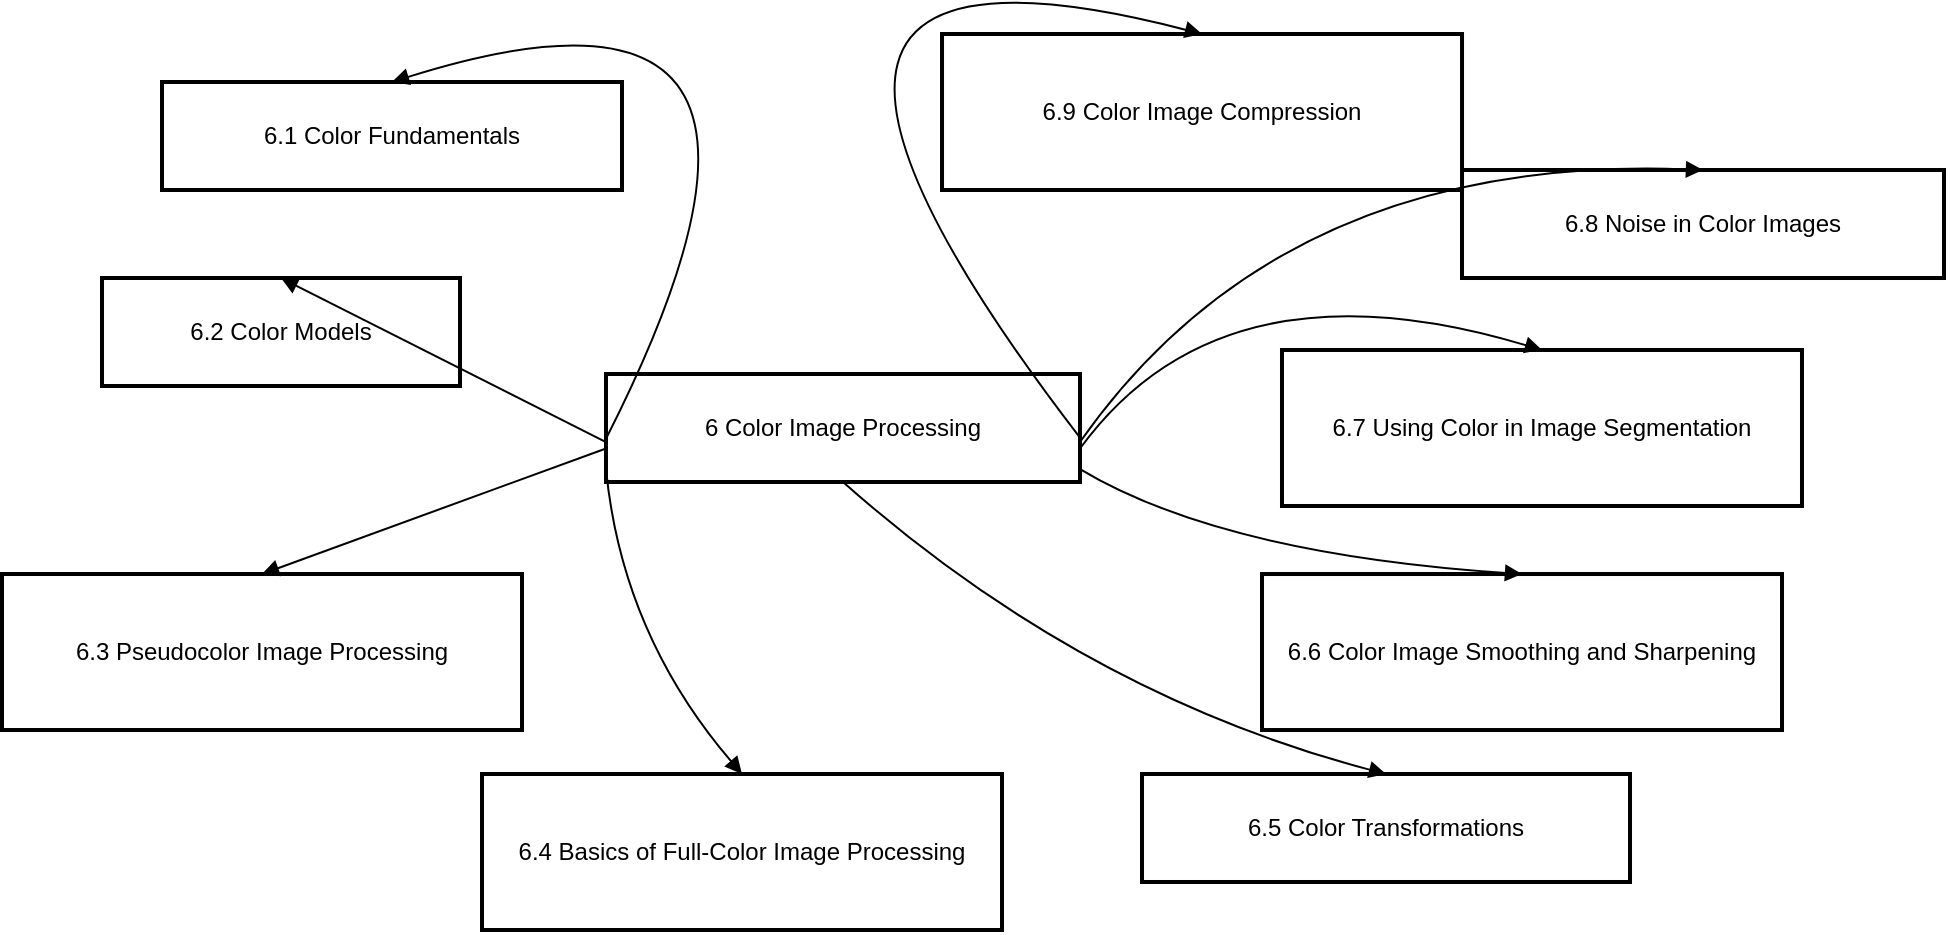 <mxfile version="26.0.5">
  <diagram name="Page-1" id="7UAuykKM3ycj-4dSagPl">
    <mxGraphModel dx="344" dy="1808" grid="1" gridSize="10" guides="1" tooltips="1" connect="1" arrows="1" fold="1" page="1" pageScale="1" pageWidth="850" pageHeight="1100" math="0" shadow="0">
      <root>
        <mxCell id="0" />
        <mxCell id="1" parent="0" />
        <mxCell id="L18wpkcEqc1n5fC02A_w-1" value="6 Color Image Processing" style="whiteSpace=wrap;strokeWidth=2;" vertex="1" parent="1">
          <mxGeometry x="1152" y="20" width="237" height="54" as="geometry" />
        </mxCell>
        <mxCell id="L18wpkcEqc1n5fC02A_w-2" value="6.1 Color Fundamentals" style="whiteSpace=wrap;strokeWidth=2;" vertex="1" parent="1">
          <mxGeometry x="929.999" y="-126.0" width="230" height="54" as="geometry" />
        </mxCell>
        <mxCell id="L18wpkcEqc1n5fC02A_w-3" value="6.2 Color Models" style="whiteSpace=wrap;strokeWidth=2;" vertex="1" parent="1">
          <mxGeometry x="900.003" y="-28.0" width="179" height="54" as="geometry" />
        </mxCell>
        <mxCell id="L18wpkcEqc1n5fC02A_w-4" value="6.3 Pseudocolor Image Processing" style="whiteSpace=wrap;strokeWidth=2;" vertex="1" parent="1">
          <mxGeometry x="850.001" y="120.004" width="260" height="78" as="geometry" />
        </mxCell>
        <mxCell id="L18wpkcEqc1n5fC02A_w-5" value="6.4 Basics of Full-Color Image Processing" style="whiteSpace=wrap;strokeWidth=2;" vertex="1" parent="1">
          <mxGeometry x="1090.002" y="219.999" width="260" height="78" as="geometry" />
        </mxCell>
        <mxCell id="L18wpkcEqc1n5fC02A_w-6" value="6.5 Color Transformations" style="whiteSpace=wrap;strokeWidth=2;" vertex="1" parent="1">
          <mxGeometry x="1420.004" y="219.996" width="244" height="54" as="geometry" />
        </mxCell>
        <mxCell id="L18wpkcEqc1n5fC02A_w-7" value="6.6 Color Image Smoothing and Sharpening" style="whiteSpace=wrap;strokeWidth=2;" vertex="1" parent="1">
          <mxGeometry x="1480.005" y="120.008" width="260" height="78" as="geometry" />
        </mxCell>
        <mxCell id="L18wpkcEqc1n5fC02A_w-8" value="6.7 Using Color in Image Segmentation" style="whiteSpace=wrap;strokeWidth=2;" vertex="1" parent="1">
          <mxGeometry x="1489.996" y="7.997" width="260" height="78" as="geometry" />
        </mxCell>
        <mxCell id="L18wpkcEqc1n5fC02A_w-9" value="6.8 Noise in Color Images" style="whiteSpace=wrap;strokeWidth=2;" vertex="1" parent="1">
          <mxGeometry x="1580.005" y="-81.997" width="241" height="54" as="geometry" />
        </mxCell>
        <mxCell id="L18wpkcEqc1n5fC02A_w-10" value="6.9 Color Image Compression" style="whiteSpace=wrap;strokeWidth=2;" vertex="1" parent="1">
          <mxGeometry x="1320.008" y="-150.0" width="260" height="78" as="geometry" />
        </mxCell>
        <mxCell id="L18wpkcEqc1n5fC02A_w-11" value="" style="curved=1;startArrow=none;endArrow=block;exitX=0;exitY=0.6;entryX=0.5;entryY=0;rounded=0;" edge="1" parent="1" source="L18wpkcEqc1n5fC02A_w-1" target="L18wpkcEqc1n5fC02A_w-2">
          <mxGeometry relative="1" as="geometry">
            <Array as="points">
              <mxPoint x="1280" y="-200" />
            </Array>
          </mxGeometry>
        </mxCell>
        <mxCell id="L18wpkcEqc1n5fC02A_w-12" value="" style="curved=1;startArrow=none;endArrow=block;exitX=0;exitY=0.63;entryX=0.5;entryY=0;rounded=0;" edge="1" parent="1" source="L18wpkcEqc1n5fC02A_w-1" target="L18wpkcEqc1n5fC02A_w-3">
          <mxGeometry relative="1" as="geometry" />
        </mxCell>
        <mxCell id="L18wpkcEqc1n5fC02A_w-13" value="" style="curved=1;startArrow=none;endArrow=block;exitX=0;exitY=0.69;entryX=0.5;entryY=0;rounded=0;" edge="1" parent="1" source="L18wpkcEqc1n5fC02A_w-1" target="L18wpkcEqc1n5fC02A_w-4">
          <mxGeometry relative="1" as="geometry" />
        </mxCell>
        <mxCell id="L18wpkcEqc1n5fC02A_w-14" value="" style="curved=1;startArrow=none;endArrow=block;exitX=0;exitY=0.88;entryX=0.5;entryY=0;rounded=0;" edge="1" parent="1" source="L18wpkcEqc1n5fC02A_w-1" target="L18wpkcEqc1n5fC02A_w-5">
          <mxGeometry relative="1" as="geometry">
            <Array as="points">
              <mxPoint x="1160" y="150" />
            </Array>
          </mxGeometry>
        </mxCell>
        <mxCell id="L18wpkcEqc1n5fC02A_w-15" value="" style="curved=1;startArrow=none;endArrow=block;exitX=0.5;exitY=1;entryX=0.5;entryY=0;rounded=0;" edge="1" parent="1" source="L18wpkcEqc1n5fC02A_w-1" target="L18wpkcEqc1n5fC02A_w-6">
          <mxGeometry relative="1" as="geometry">
            <Array as="points">
              <mxPoint x="1390" y="180" />
            </Array>
          </mxGeometry>
        </mxCell>
        <mxCell id="L18wpkcEqc1n5fC02A_w-16" value="" style="curved=1;startArrow=none;endArrow=block;exitX=1;exitY=0.88;entryX=0.5;entryY=0;rounded=0;" edge="1" parent="1" source="L18wpkcEqc1n5fC02A_w-1" target="L18wpkcEqc1n5fC02A_w-7">
          <mxGeometry relative="1" as="geometry">
            <Array as="points">
              <mxPoint x="1460" y="110" />
            </Array>
          </mxGeometry>
        </mxCell>
        <mxCell id="L18wpkcEqc1n5fC02A_w-17" value="" style="curved=1;startArrow=none;endArrow=block;exitX=1;exitY=0.69;entryX=0.5;entryY=0;rounded=0;" edge="1" parent="1" source="L18wpkcEqc1n5fC02A_w-1" target="L18wpkcEqc1n5fC02A_w-8">
          <mxGeometry relative="1" as="geometry">
            <Array as="points">
              <mxPoint x="1460" y="-40" />
            </Array>
          </mxGeometry>
        </mxCell>
        <mxCell id="L18wpkcEqc1n5fC02A_w-18" value="" style="curved=1;startArrow=none;endArrow=block;exitX=1;exitY=0.63;entryX=0.5;entryY=0;rounded=0;" edge="1" parent="1" source="L18wpkcEqc1n5fC02A_w-1" target="L18wpkcEqc1n5fC02A_w-9">
          <mxGeometry relative="1" as="geometry">
            <Array as="points">
              <mxPoint x="1490" y="-90" />
            </Array>
          </mxGeometry>
        </mxCell>
        <mxCell id="L18wpkcEqc1n5fC02A_w-19" value="" style="curved=1;startArrow=none;endArrow=block;exitX=1;exitY=0.59;entryX=0.5;entryY=0;rounded=0;" edge="1" parent="1" source="L18wpkcEqc1n5fC02A_w-1" target="L18wpkcEqc1n5fC02A_w-10">
          <mxGeometry relative="1" as="geometry">
            <Array as="points">
              <mxPoint x="1180" y="-220" />
            </Array>
          </mxGeometry>
        </mxCell>
      </root>
    </mxGraphModel>
  </diagram>
</mxfile>
